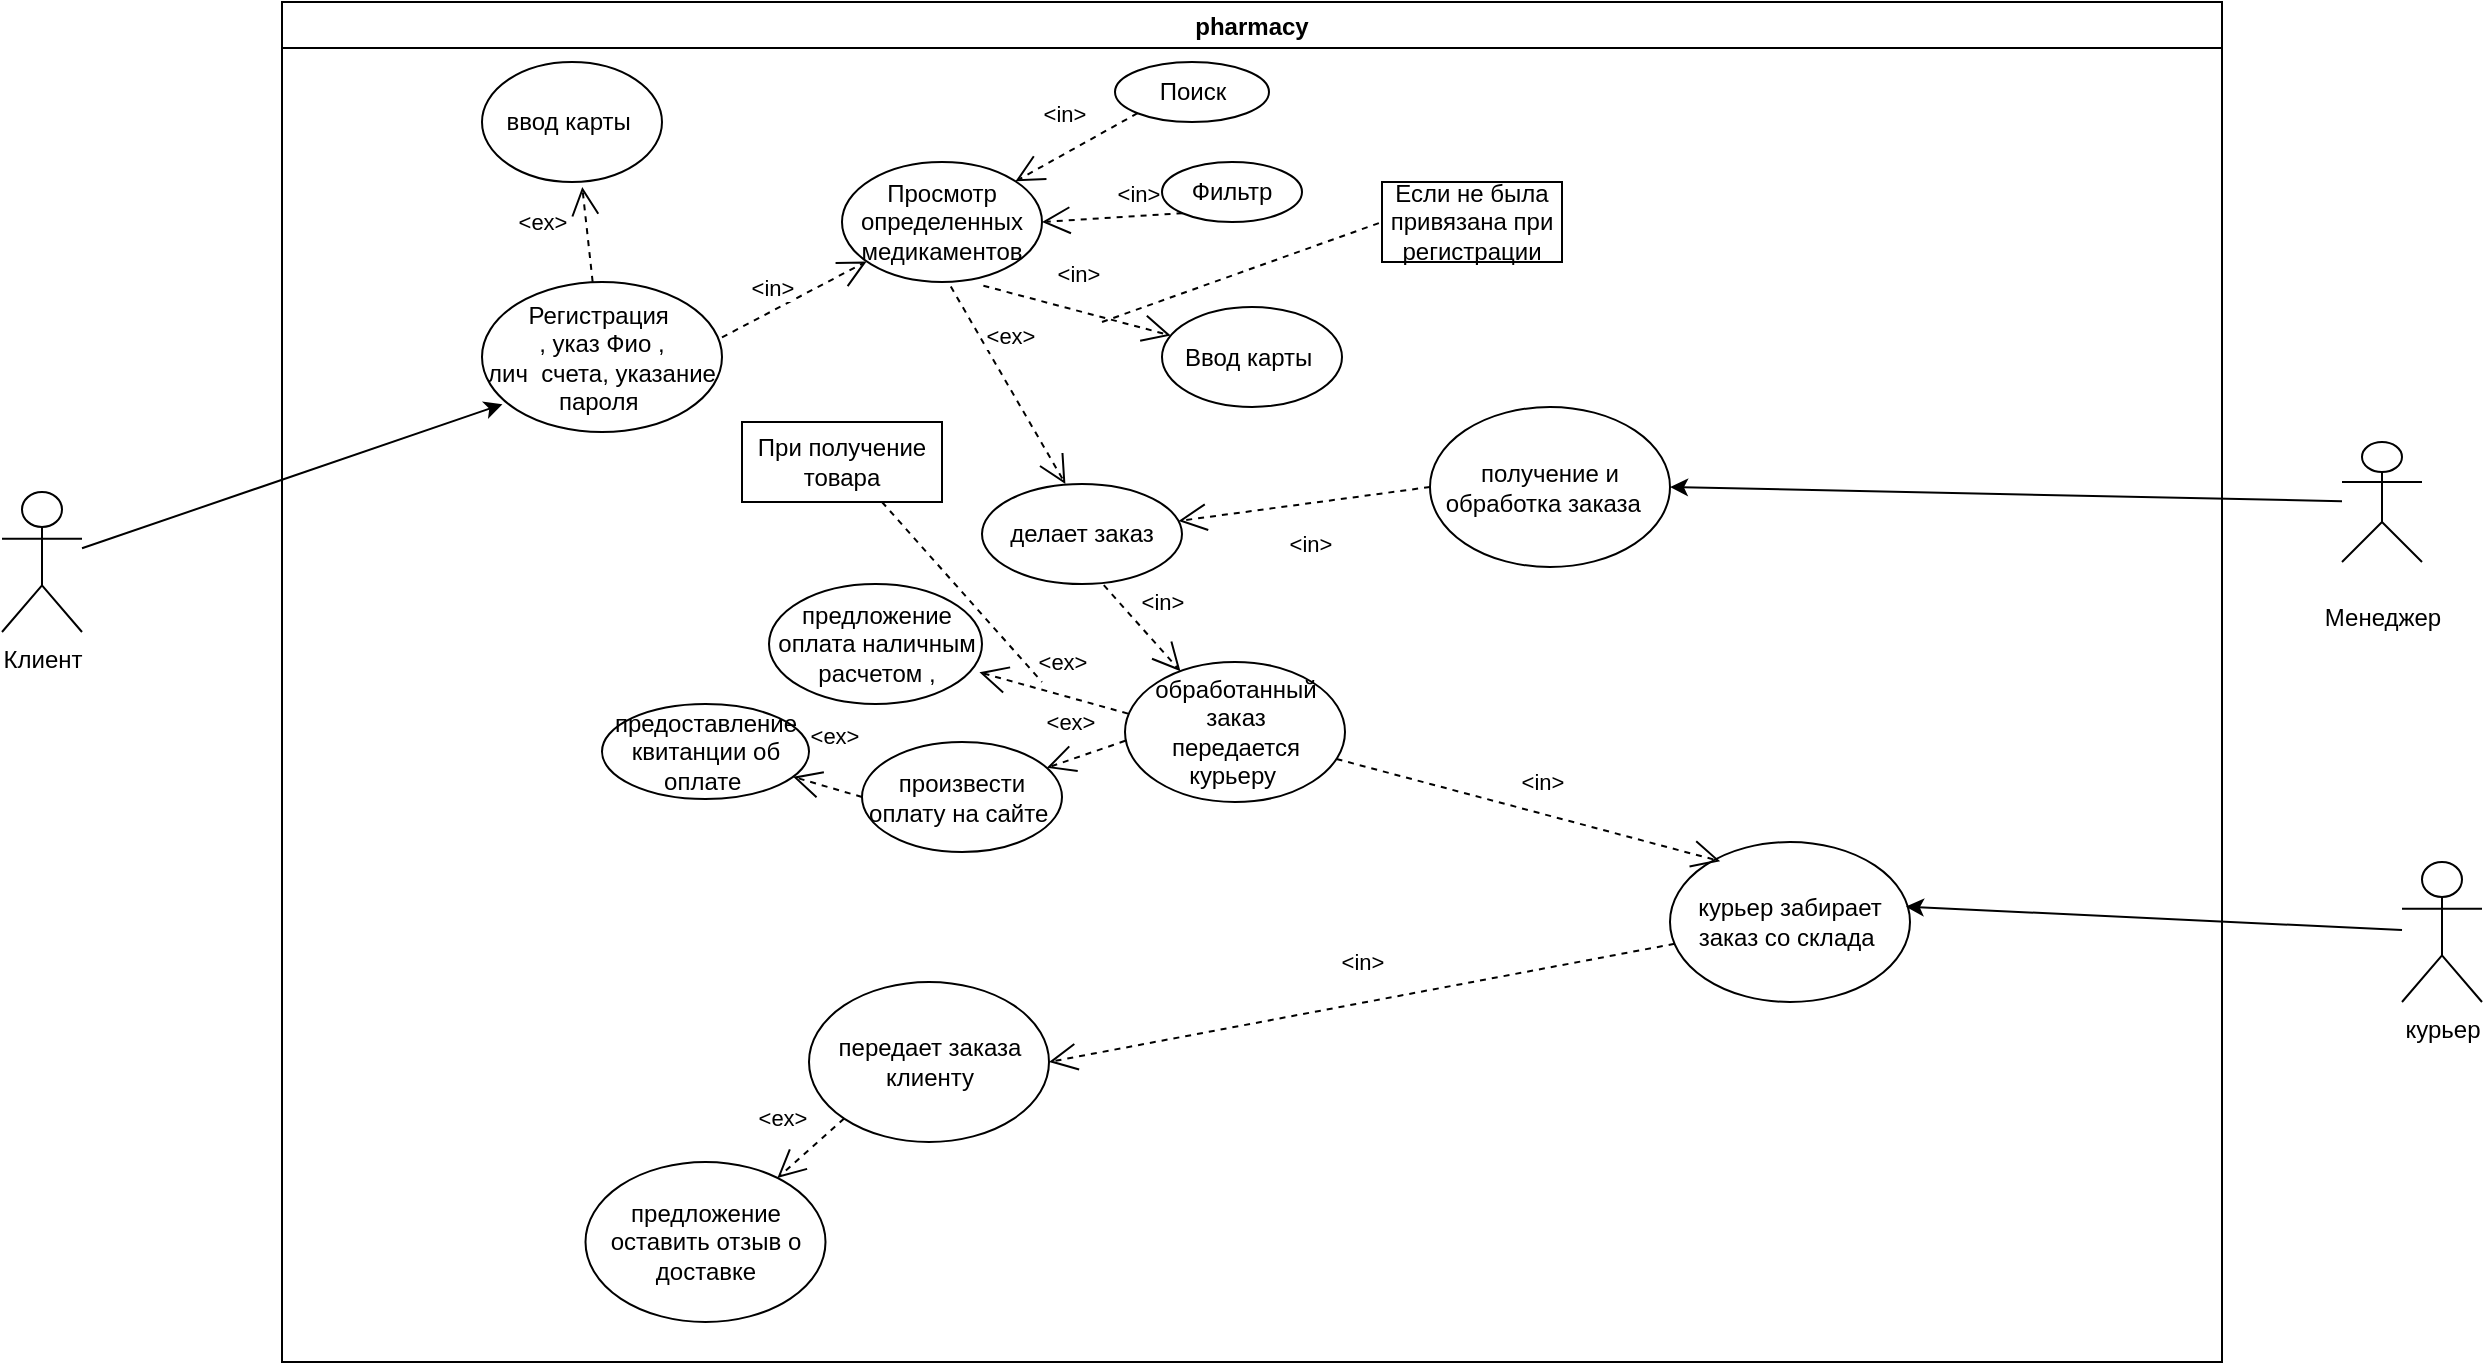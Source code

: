 <mxfile version="20.5.3" type="device"><diagram id="RWLbOjqdG2chg5a511wF" name="Страница 1"><mxGraphModel dx="2139" dy="1883" grid="1" gridSize="10" guides="1" tooltips="1" connect="1" arrows="1" fold="1" page="1" pageScale="1" pageWidth="827" pageHeight="1169" math="0" shadow="0"><root><mxCell id="0"/><mxCell id="1" parent="0"/><mxCell id="P3NyJ88ZN0vk_oCPSx5j-1" value="Клиент" style="shape=umlActor;verticalLabelPosition=bottom;verticalAlign=top;html=1;outlineConnect=0;" parent="1" vertex="1"><mxGeometry x="-300" y="-605" width="40" height="70" as="geometry"/></mxCell><mxCell id="P3NyJ88ZN0vk_oCPSx5j-2" value="&lt;br&gt;Менеджер" style="shape=umlActor;verticalLabelPosition=bottom;verticalAlign=top;html=1;outlineConnect=0;" parent="1" vertex="1"><mxGeometry x="870" y="-630" width="40" height="60" as="geometry"/></mxCell><mxCell id="P3NyJ88ZN0vk_oCPSx5j-10" value="курьер" style="shape=umlActor;verticalLabelPosition=bottom;verticalAlign=top;html=1;outlineConnect=0;" parent="1" vertex="1"><mxGeometry x="900" y="-420" width="40" height="70" as="geometry"/></mxCell><mxCell id="P3NyJ88ZN0vk_oCPSx5j-63" value="pharmacy" style="swimlane;" parent="1" vertex="1"><mxGeometry x="-160" y="-850" width="970" height="680" as="geometry"/></mxCell><mxCell id="P3NyJ88ZN0vk_oCPSx5j-65" value="предложение оставить отзыв о доставке" style="ellipse;whiteSpace=wrap;html=1;" parent="P3NyJ88ZN0vk_oCPSx5j-63" vertex="1"><mxGeometry x="151.75" y="580" width="120" height="80" as="geometry"/></mxCell><mxCell id="P3NyJ88ZN0vk_oCPSx5j-14" value="Регистрация&amp;nbsp;&lt;br&gt;, указ Фио ,&lt;br&gt;лич&amp;nbsp; счета, указание пароля&amp;nbsp;" style="ellipse;whiteSpace=wrap;html=1;" parent="P3NyJ88ZN0vk_oCPSx5j-63" vertex="1"><mxGeometry x="100" y="140" width="120" height="75" as="geometry"/></mxCell><mxCell id="P3NyJ88ZN0vk_oCPSx5j-21" value="делает заказ" style="ellipse;whiteSpace=wrap;html=1;" parent="P3NyJ88ZN0vk_oCPSx5j-63" vertex="1"><mxGeometry x="350" y="241" width="100" height="50" as="geometry"/></mxCell><mxCell id="P3NyJ88ZN0vk_oCPSx5j-40" value="обработанный заказ&lt;br&gt;передается курьеру&amp;nbsp;" style="ellipse;whiteSpace=wrap;html=1;" parent="P3NyJ88ZN0vk_oCPSx5j-63" vertex="1"><mxGeometry x="421.5" y="330" width="110" height="70" as="geometry"/></mxCell><mxCell id="P3NyJ88ZN0vk_oCPSx5j-52" value="предложение оплата наличным расчетом ," style="ellipse;whiteSpace=wrap;html=1;" parent="P3NyJ88ZN0vk_oCPSx5j-63" vertex="1"><mxGeometry x="243.5" y="291" width="106.5" height="60" as="geometry"/></mxCell><mxCell id="P3NyJ88ZN0vk_oCPSx5j-28" value="ввод карты&amp;nbsp;" style="ellipse;whiteSpace=wrap;html=1;" parent="P3NyJ88ZN0vk_oCPSx5j-63" vertex="1"><mxGeometry x="100" y="30" width="90" height="60" as="geometry"/></mxCell><mxCell id="P3NyJ88ZN0vk_oCPSx5j-26" value="произвести оплату на сайте&amp;nbsp;" style="ellipse;whiteSpace=wrap;html=1;" parent="P3NyJ88ZN0vk_oCPSx5j-63" vertex="1"><mxGeometry x="290" y="370" width="100" height="55" as="geometry"/></mxCell><mxCell id="P3NyJ88ZN0vk_oCPSx5j-32" value="получение и обработка заказа&amp;nbsp;&amp;nbsp;" style="ellipse;whiteSpace=wrap;html=1;" parent="P3NyJ88ZN0vk_oCPSx5j-63" vertex="1"><mxGeometry x="574" y="202.5" width="120" height="80" as="geometry"/></mxCell><mxCell id="jQ0W-Bsb7xwr4BAq0AnD-5" value="Просмотр определенных медикаментов" style="ellipse;whiteSpace=wrap;html=1;" vertex="1" parent="P3NyJ88ZN0vk_oCPSx5j-63"><mxGeometry x="280" y="80" width="100" height="60" as="geometry"/></mxCell><mxCell id="jQ0W-Bsb7xwr4BAq0AnD-4" value="&amp;lt;in&amp;gt;" style="endArrow=open;endSize=12;dashed=1;html=1;rounded=0;exitX=1;exitY=0.369;exitDx=0;exitDy=0;exitPerimeter=0;" edge="1" parent="P3NyJ88ZN0vk_oCPSx5j-63" source="P3NyJ88ZN0vk_oCPSx5j-14" target="jQ0W-Bsb7xwr4BAq0AnD-5"><mxGeometry x="-0.175" y="10" width="160" relative="1" as="geometry"><mxPoint x="300" y="360" as="sourcePoint"/><mxPoint x="290" y="150" as="targetPoint"/><mxPoint as="offset"/></mxGeometry></mxCell><mxCell id="jQ0W-Bsb7xwr4BAq0AnD-8" value="Поиск" style="ellipse;whiteSpace=wrap;html=1;" vertex="1" parent="P3NyJ88ZN0vk_oCPSx5j-63"><mxGeometry x="416.5" y="30" width="77" height="30" as="geometry"/></mxCell><mxCell id="jQ0W-Bsb7xwr4BAq0AnD-10" value="&amp;lt;in&amp;gt;" style="endArrow=open;endSize=12;dashed=1;html=1;rounded=0;exitX=0;exitY=1;exitDx=0;exitDy=0;" edge="1" parent="P3NyJ88ZN0vk_oCPSx5j-63" source="jQ0W-Bsb7xwr4BAq0AnD-8" target="jQ0W-Bsb7xwr4BAq0AnD-5"><mxGeometry x="-0.067" y="-18" width="160" relative="1" as="geometry"><mxPoint x="300" y="340" as="sourcePoint"/><mxPoint x="460" y="340" as="targetPoint"/><mxPoint as="offset"/></mxGeometry></mxCell><mxCell id="jQ0W-Bsb7xwr4BAq0AnD-11" value="Фильтр" style="ellipse;whiteSpace=wrap;html=1;" vertex="1" parent="P3NyJ88ZN0vk_oCPSx5j-63"><mxGeometry x="440" y="80" width="70" height="30" as="geometry"/></mxCell><mxCell id="jQ0W-Bsb7xwr4BAq0AnD-7" value="&amp;lt;in&amp;gt;" style="endArrow=open;endSize=12;dashed=1;html=1;rounded=0;entryX=1;entryY=0.5;entryDx=0;entryDy=0;exitX=0;exitY=1;exitDx=0;exitDy=0;" edge="1" parent="P3NyJ88ZN0vk_oCPSx5j-63" source="jQ0W-Bsb7xwr4BAq0AnD-11" target="jQ0W-Bsb7xwr4BAq0AnD-5"><mxGeometry x="-0.379" y="-11" width="160" relative="1" as="geometry"><mxPoint x="520" y="140" as="sourcePoint"/><mxPoint x="440" y="300" as="targetPoint"/><mxPoint as="offset"/></mxGeometry></mxCell><mxCell id="jQ0W-Bsb7xwr4BAq0AnD-14" value="&amp;lt;in&amp;gt;" style="endArrow=open;endSize=12;dashed=1;html=1;rounded=0;exitX=0.707;exitY=1.031;exitDx=0;exitDy=0;exitPerimeter=0;" edge="1" parent="P3NyJ88ZN0vk_oCPSx5j-63" source="jQ0W-Bsb7xwr4BAq0AnD-5" target="jQ0W-Bsb7xwr4BAq0AnD-16"><mxGeometry x="-0.093" y="18" width="160" relative="1" as="geometry"><mxPoint x="310" y="340" as="sourcePoint"/><mxPoint x="380" y="190" as="targetPoint"/><mxPoint as="offset"/></mxGeometry></mxCell><mxCell id="jQ0W-Bsb7xwr4BAq0AnD-15" value="&amp;lt;ex&amp;gt;" style="endArrow=open;endSize=12;dashed=1;html=1;rounded=0;exitX=0.461;exitY=-0.001;exitDx=0;exitDy=0;exitPerimeter=0;entryX=0.557;entryY=1.042;entryDx=0;entryDy=0;entryPerimeter=0;" edge="1" parent="P3NyJ88ZN0vk_oCPSx5j-63" source="P3NyJ88ZN0vk_oCPSx5j-14" target="P3NyJ88ZN0vk_oCPSx5j-28"><mxGeometry x="0.363" y="22" width="160" relative="1" as="geometry"><mxPoint x="330" y="220" as="sourcePoint"/><mxPoint x="490" y="220" as="targetPoint"/><mxPoint as="offset"/></mxGeometry></mxCell><mxCell id="jQ0W-Bsb7xwr4BAq0AnD-16" value="Ввод карты&amp;nbsp;" style="ellipse;whiteSpace=wrap;html=1;" vertex="1" parent="P3NyJ88ZN0vk_oCPSx5j-63"><mxGeometry x="440" y="152.5" width="90" height="50" as="geometry"/></mxCell><mxCell id="jQ0W-Bsb7xwr4BAq0AnD-17" value="Если не была привязана при регистрации" style="rounded=0;whiteSpace=wrap;html=1;" vertex="1" parent="P3NyJ88ZN0vk_oCPSx5j-63"><mxGeometry x="550" y="90" width="90" height="40" as="geometry"/></mxCell><mxCell id="jQ0W-Bsb7xwr4BAq0AnD-21" value="&amp;lt;ex&amp;gt;" style="endArrow=open;endSize=12;dashed=1;html=1;rounded=0;exitX=0.544;exitY=1.038;exitDx=0;exitDy=0;exitPerimeter=0;entryX=0.417;entryY=-0.001;entryDx=0;entryDy=0;entryPerimeter=0;" edge="1" parent="P3NyJ88ZN0vk_oCPSx5j-63" source="jQ0W-Bsb7xwr4BAq0AnD-5" target="P3NyJ88ZN0vk_oCPSx5j-21"><mxGeometry x="-0.361" y="13" width="160" relative="1" as="geometry"><mxPoint x="330" y="320" as="sourcePoint"/><mxPoint x="490" y="320" as="targetPoint"/><mxPoint as="offset"/></mxGeometry></mxCell><mxCell id="jQ0W-Bsb7xwr4BAq0AnD-24" value="&amp;lt;in&amp;gt;" style="endArrow=open;endSize=12;dashed=1;html=1;rounded=0;exitX=0;exitY=0.5;exitDx=0;exitDy=0;" edge="1" parent="P3NyJ88ZN0vk_oCPSx5j-63" source="P3NyJ88ZN0vk_oCPSx5j-32" target="P3NyJ88ZN0vk_oCPSx5j-21"><mxGeometry x="-0.009" y="20" width="160" relative="1" as="geometry"><mxPoint x="530" y="340" as="sourcePoint"/><mxPoint x="690" y="340" as="targetPoint"/><mxPoint as="offset"/></mxGeometry></mxCell><mxCell id="jQ0W-Bsb7xwr4BAq0AnD-28" value="&amp;lt;in&amp;gt;" style="endArrow=open;endSize=12;dashed=1;html=1;rounded=0;exitX=0.609;exitY=1.012;exitDx=0;exitDy=0;exitPerimeter=0;" edge="1" parent="P3NyJ88ZN0vk_oCPSx5j-63" source="P3NyJ88ZN0vk_oCPSx5j-21" target="P3NyJ88ZN0vk_oCPSx5j-40"><mxGeometry x="-0.11" y="16" width="160" relative="1" as="geometry"><mxPoint x="310" y="430" as="sourcePoint"/><mxPoint x="470" y="430" as="targetPoint"/><mxPoint as="offset"/></mxGeometry></mxCell><mxCell id="jQ0W-Bsb7xwr4BAq0AnD-29" value="&amp;lt;ex&amp;gt;" style="endArrow=open;endSize=12;dashed=1;html=1;rounded=0;exitX=0.001;exitY=0.563;exitDx=0;exitDy=0;exitPerimeter=0;" edge="1" parent="P3NyJ88ZN0vk_oCPSx5j-63" source="P3NyJ88ZN0vk_oCPSx5j-40" target="P3NyJ88ZN0vk_oCPSx5j-26"><mxGeometry x="0.081" y="-18" width="160" relative="1" as="geometry"><mxPoint x="310" y="430" as="sourcePoint"/><mxPoint x="470" y="430" as="targetPoint"/><mxPoint as="offset"/></mxGeometry></mxCell><mxCell id="jQ0W-Bsb7xwr4BAq0AnD-30" value="&amp;lt;ex&amp;gt;" style="endArrow=open;endSize=12;dashed=1;html=1;rounded=0;exitX=0.014;exitY=0.369;exitDx=0;exitDy=0;exitPerimeter=0;entryX=0.988;entryY=0.736;entryDx=0;entryDy=0;entryPerimeter=0;" edge="1" parent="P3NyJ88ZN0vk_oCPSx5j-63" source="P3NyJ88ZN0vk_oCPSx5j-40" target="P3NyJ88ZN0vk_oCPSx5j-52"><mxGeometry x="0.005" y="-16" width="160" relative="1" as="geometry"><mxPoint x="310" y="430" as="sourcePoint"/><mxPoint x="470" y="430" as="targetPoint"/><mxPoint as="offset"/></mxGeometry></mxCell><mxCell id="jQ0W-Bsb7xwr4BAq0AnD-32" value="При получение товара" style="rounded=0;whiteSpace=wrap;html=1;" vertex="1" parent="P3NyJ88ZN0vk_oCPSx5j-63"><mxGeometry x="230" y="210" width="100" height="40" as="geometry"/></mxCell><mxCell id="P3NyJ88ZN0vk_oCPSx5j-44" value="курьер забирает&lt;br&gt;заказ со склада&amp;nbsp;" style="ellipse;whiteSpace=wrap;html=1;" parent="P3NyJ88ZN0vk_oCPSx5j-63" vertex="1"><mxGeometry x="694" y="420" width="120" height="80" as="geometry"/></mxCell><mxCell id="P3NyJ88ZN0vk_oCPSx5j-60" value="предоставление квитанции об оплате&amp;nbsp;" style="ellipse;whiteSpace=wrap;html=1;" parent="P3NyJ88ZN0vk_oCPSx5j-63" vertex="1"><mxGeometry x="160" y="351" width="103.5" height="47.5" as="geometry"/></mxCell><mxCell id="jQ0W-Bsb7xwr4BAq0AnD-34" value="&amp;lt;ex&amp;gt;" style="endArrow=open;endSize=12;dashed=1;html=1;rounded=0;exitX=0;exitY=0.5;exitDx=0;exitDy=0;" edge="1" parent="P3NyJ88ZN0vk_oCPSx5j-63" source="P3NyJ88ZN0vk_oCPSx5j-26" target="P3NyJ88ZN0vk_oCPSx5j-60"><mxGeometry x="0.218" y="-25" width="160" relative="1" as="geometry"><mxPoint x="90" y="420" as="sourcePoint"/><mxPoint x="250" y="420" as="targetPoint"/><mxPoint as="offset"/></mxGeometry></mxCell><mxCell id="P3NyJ88ZN0vk_oCPSx5j-48" value="передает заказа клиенту" style="ellipse;whiteSpace=wrap;html=1;" parent="P3NyJ88ZN0vk_oCPSx5j-63" vertex="1"><mxGeometry x="263.5" y="490" width="120" height="80" as="geometry"/></mxCell><mxCell id="jQ0W-Bsb7xwr4BAq0AnD-35" value="&amp;lt;in&amp;gt;" style="endArrow=open;endSize=12;dashed=1;html=1;rounded=0;entryX=0.209;entryY=0.12;entryDx=0;entryDy=0;entryPerimeter=0;" edge="1" parent="P3NyJ88ZN0vk_oCPSx5j-63" source="P3NyJ88ZN0vk_oCPSx5j-40" target="P3NyJ88ZN0vk_oCPSx5j-44"><mxGeometry x="0.03" y="15" width="160" relative="1" as="geometry"><mxPoint x="430" y="420" as="sourcePoint"/><mxPoint x="590" y="420" as="targetPoint"/><mxPoint as="offset"/></mxGeometry></mxCell><mxCell id="jQ0W-Bsb7xwr4BAq0AnD-36" value="&amp;lt;in&amp;gt;" style="endArrow=open;endSize=12;dashed=1;html=1;rounded=0;entryX=1;entryY=0.5;entryDx=0;entryDy=0;" edge="1" parent="P3NyJ88ZN0vk_oCPSx5j-63" source="P3NyJ88ZN0vk_oCPSx5j-44" target="P3NyJ88ZN0vk_oCPSx5j-48"><mxGeometry x="-0.025" y="-20" width="160" relative="1" as="geometry"><mxPoint x="430" y="420" as="sourcePoint"/><mxPoint x="590" y="420" as="targetPoint"/><mxPoint as="offset"/></mxGeometry></mxCell><mxCell id="jQ0W-Bsb7xwr4BAq0AnD-37" value="&amp;lt;ex&amp;gt;" style="endArrow=open;endSize=12;dashed=1;html=1;rounded=0;exitX=0;exitY=1;exitDx=0;exitDy=0;" edge="1" parent="P3NyJ88ZN0vk_oCPSx5j-63" source="P3NyJ88ZN0vk_oCPSx5j-48" target="P3NyJ88ZN0vk_oCPSx5j-65"><mxGeometry x="0.039" y="-21" width="160" relative="1" as="geometry"><mxPoint x="430" y="420" as="sourcePoint"/><mxPoint x="590" y="420" as="targetPoint"/><mxPoint as="offset"/></mxGeometry></mxCell><mxCell id="jQ0W-Bsb7xwr4BAq0AnD-3" value="" style="endArrow=classic;html=1;rounded=0;entryX=0.085;entryY=0.815;entryDx=0;entryDy=0;entryPerimeter=0;" edge="1" parent="1" source="P3NyJ88ZN0vk_oCPSx5j-1" target="P3NyJ88ZN0vk_oCPSx5j-14"><mxGeometry width="50" height="50" relative="1" as="geometry"><mxPoint x="190" y="-440" as="sourcePoint"/><mxPoint x="240" y="-490" as="targetPoint"/></mxGeometry></mxCell><mxCell id="jQ0W-Bsb7xwr4BAq0AnD-20" value="" style="endArrow=none;dashed=1;html=1;rounded=0;entryX=0;entryY=0.5;entryDx=0;entryDy=0;" edge="1" parent="1" target="jQ0W-Bsb7xwr4BAq0AnD-17"><mxGeometry width="50" height="50" relative="1" as="geometry"><mxPoint x="250" y="-690" as="sourcePoint"/><mxPoint x="280" y="-540" as="targetPoint"/></mxGeometry></mxCell><mxCell id="jQ0W-Bsb7xwr4BAq0AnD-27" value="" style="endArrow=classic;html=1;rounded=0;entryX=1;entryY=0.5;entryDx=0;entryDy=0;" edge="1" parent="1" source="P3NyJ88ZN0vk_oCPSx5j-2" target="P3NyJ88ZN0vk_oCPSx5j-32"><mxGeometry width="50" height="50" relative="1" as="geometry"><mxPoint x="430" y="-480" as="sourcePoint"/><mxPoint x="480" y="-530" as="targetPoint"/></mxGeometry></mxCell><mxCell id="jQ0W-Bsb7xwr4BAq0AnD-31" value="" style="endArrow=none;dashed=1;html=1;rounded=0;" edge="1" parent="1"><mxGeometry width="50" height="50" relative="1" as="geometry"><mxPoint x="140" y="-600" as="sourcePoint"/><mxPoint x="220" y="-510" as="targetPoint"/></mxGeometry></mxCell><mxCell id="jQ0W-Bsb7xwr4BAq0AnD-33" value="" style="endArrow=classic;html=1;rounded=0;entryX=0.983;entryY=0.404;entryDx=0;entryDy=0;entryPerimeter=0;" edge="1" parent="1" source="P3NyJ88ZN0vk_oCPSx5j-10" target="P3NyJ88ZN0vk_oCPSx5j-44"><mxGeometry width="50" height="50" relative="1" as="geometry"><mxPoint x="500" y="-400" as="sourcePoint"/><mxPoint x="550" y="-450" as="targetPoint"/></mxGeometry></mxCell></root></mxGraphModel></diagram></mxfile>